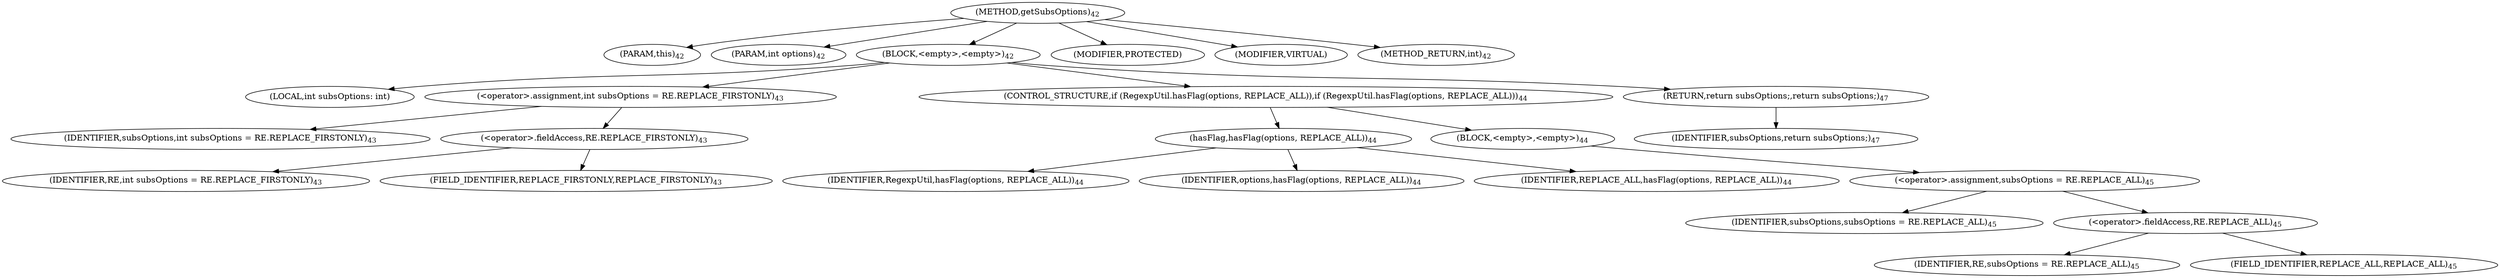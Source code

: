 digraph "getSubsOptions" {  
"21" [label = <(METHOD,getSubsOptions)<SUB>42</SUB>> ]
"22" [label = <(PARAM,this)<SUB>42</SUB>> ]
"23" [label = <(PARAM,int options)<SUB>42</SUB>> ]
"24" [label = <(BLOCK,&lt;empty&gt;,&lt;empty&gt;)<SUB>42</SUB>> ]
"25" [label = <(LOCAL,int subsOptions: int)> ]
"26" [label = <(&lt;operator&gt;.assignment,int subsOptions = RE.REPLACE_FIRSTONLY)<SUB>43</SUB>> ]
"27" [label = <(IDENTIFIER,subsOptions,int subsOptions = RE.REPLACE_FIRSTONLY)<SUB>43</SUB>> ]
"28" [label = <(&lt;operator&gt;.fieldAccess,RE.REPLACE_FIRSTONLY)<SUB>43</SUB>> ]
"29" [label = <(IDENTIFIER,RE,int subsOptions = RE.REPLACE_FIRSTONLY)<SUB>43</SUB>> ]
"30" [label = <(FIELD_IDENTIFIER,REPLACE_FIRSTONLY,REPLACE_FIRSTONLY)<SUB>43</SUB>> ]
"31" [label = <(CONTROL_STRUCTURE,if (RegexpUtil.hasFlag(options, REPLACE_ALL)),if (RegexpUtil.hasFlag(options, REPLACE_ALL)))<SUB>44</SUB>> ]
"32" [label = <(hasFlag,hasFlag(options, REPLACE_ALL))<SUB>44</SUB>> ]
"33" [label = <(IDENTIFIER,RegexpUtil,hasFlag(options, REPLACE_ALL))<SUB>44</SUB>> ]
"34" [label = <(IDENTIFIER,options,hasFlag(options, REPLACE_ALL))<SUB>44</SUB>> ]
"35" [label = <(IDENTIFIER,REPLACE_ALL,hasFlag(options, REPLACE_ALL))<SUB>44</SUB>> ]
"36" [label = <(BLOCK,&lt;empty&gt;,&lt;empty&gt;)<SUB>44</SUB>> ]
"37" [label = <(&lt;operator&gt;.assignment,subsOptions = RE.REPLACE_ALL)<SUB>45</SUB>> ]
"38" [label = <(IDENTIFIER,subsOptions,subsOptions = RE.REPLACE_ALL)<SUB>45</SUB>> ]
"39" [label = <(&lt;operator&gt;.fieldAccess,RE.REPLACE_ALL)<SUB>45</SUB>> ]
"40" [label = <(IDENTIFIER,RE,subsOptions = RE.REPLACE_ALL)<SUB>45</SUB>> ]
"41" [label = <(FIELD_IDENTIFIER,REPLACE_ALL,REPLACE_ALL)<SUB>45</SUB>> ]
"42" [label = <(RETURN,return subsOptions;,return subsOptions;)<SUB>47</SUB>> ]
"43" [label = <(IDENTIFIER,subsOptions,return subsOptions;)<SUB>47</SUB>> ]
"44" [label = <(MODIFIER,PROTECTED)> ]
"45" [label = <(MODIFIER,VIRTUAL)> ]
"46" [label = <(METHOD_RETURN,int)<SUB>42</SUB>> ]
  "21" -> "22" 
  "21" -> "23" 
  "21" -> "24" 
  "21" -> "44" 
  "21" -> "45" 
  "21" -> "46" 
  "24" -> "25" 
  "24" -> "26" 
  "24" -> "31" 
  "24" -> "42" 
  "26" -> "27" 
  "26" -> "28" 
  "28" -> "29" 
  "28" -> "30" 
  "31" -> "32" 
  "31" -> "36" 
  "32" -> "33" 
  "32" -> "34" 
  "32" -> "35" 
  "36" -> "37" 
  "37" -> "38" 
  "37" -> "39" 
  "39" -> "40" 
  "39" -> "41" 
  "42" -> "43" 
}
